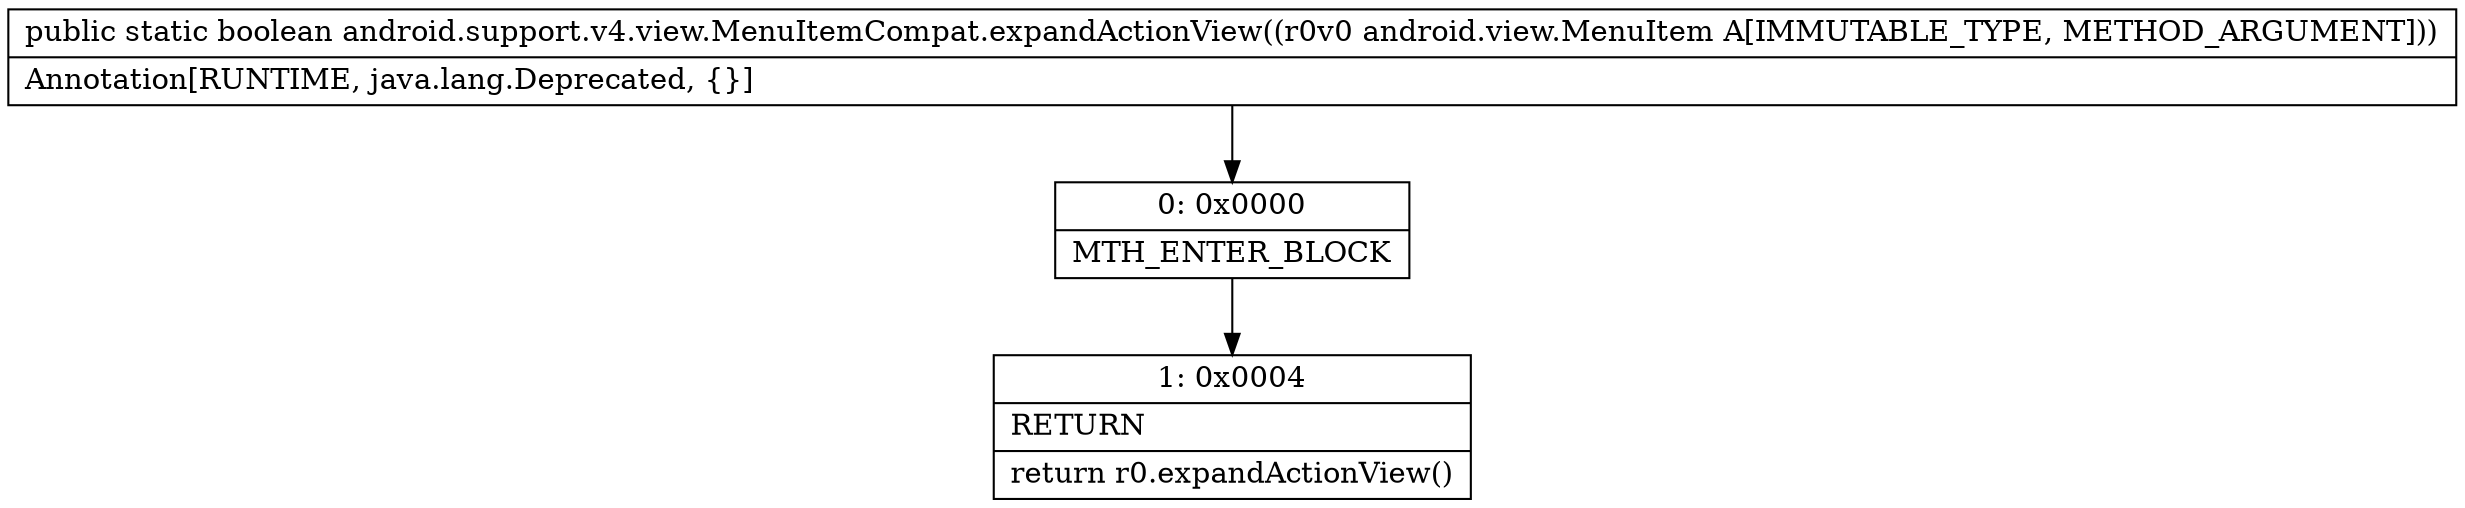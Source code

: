 digraph "CFG forandroid.support.v4.view.MenuItemCompat.expandActionView(Landroid\/view\/MenuItem;)Z" {
Node_0 [shape=record,label="{0\:\ 0x0000|MTH_ENTER_BLOCK\l}"];
Node_1 [shape=record,label="{1\:\ 0x0004|RETURN\l|return r0.expandActionView()\l}"];
MethodNode[shape=record,label="{public static boolean android.support.v4.view.MenuItemCompat.expandActionView((r0v0 android.view.MenuItem A[IMMUTABLE_TYPE, METHOD_ARGUMENT]))  | Annotation[RUNTIME, java.lang.Deprecated, \{\}]\l}"];
MethodNode -> Node_0;
Node_0 -> Node_1;
}

